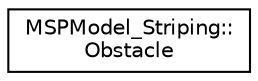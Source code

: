 digraph "Graphical Class Hierarchy"
{
  edge [fontname="Helvetica",fontsize="10",labelfontname="Helvetica",labelfontsize="10"];
  node [fontname="Helvetica",fontsize="10",shape=record];
  rankdir="LR";
  Node0 [label="MSPModel_Striping::\lObstacle",height=0.2,width=0.4,color="black", fillcolor="white", style="filled",URL="$dc/dd8/struct_m_s_p_model___striping_1_1_obstacle.html",tooltip="information regarding surround Pedestrians (and potentially other things) "];
}
